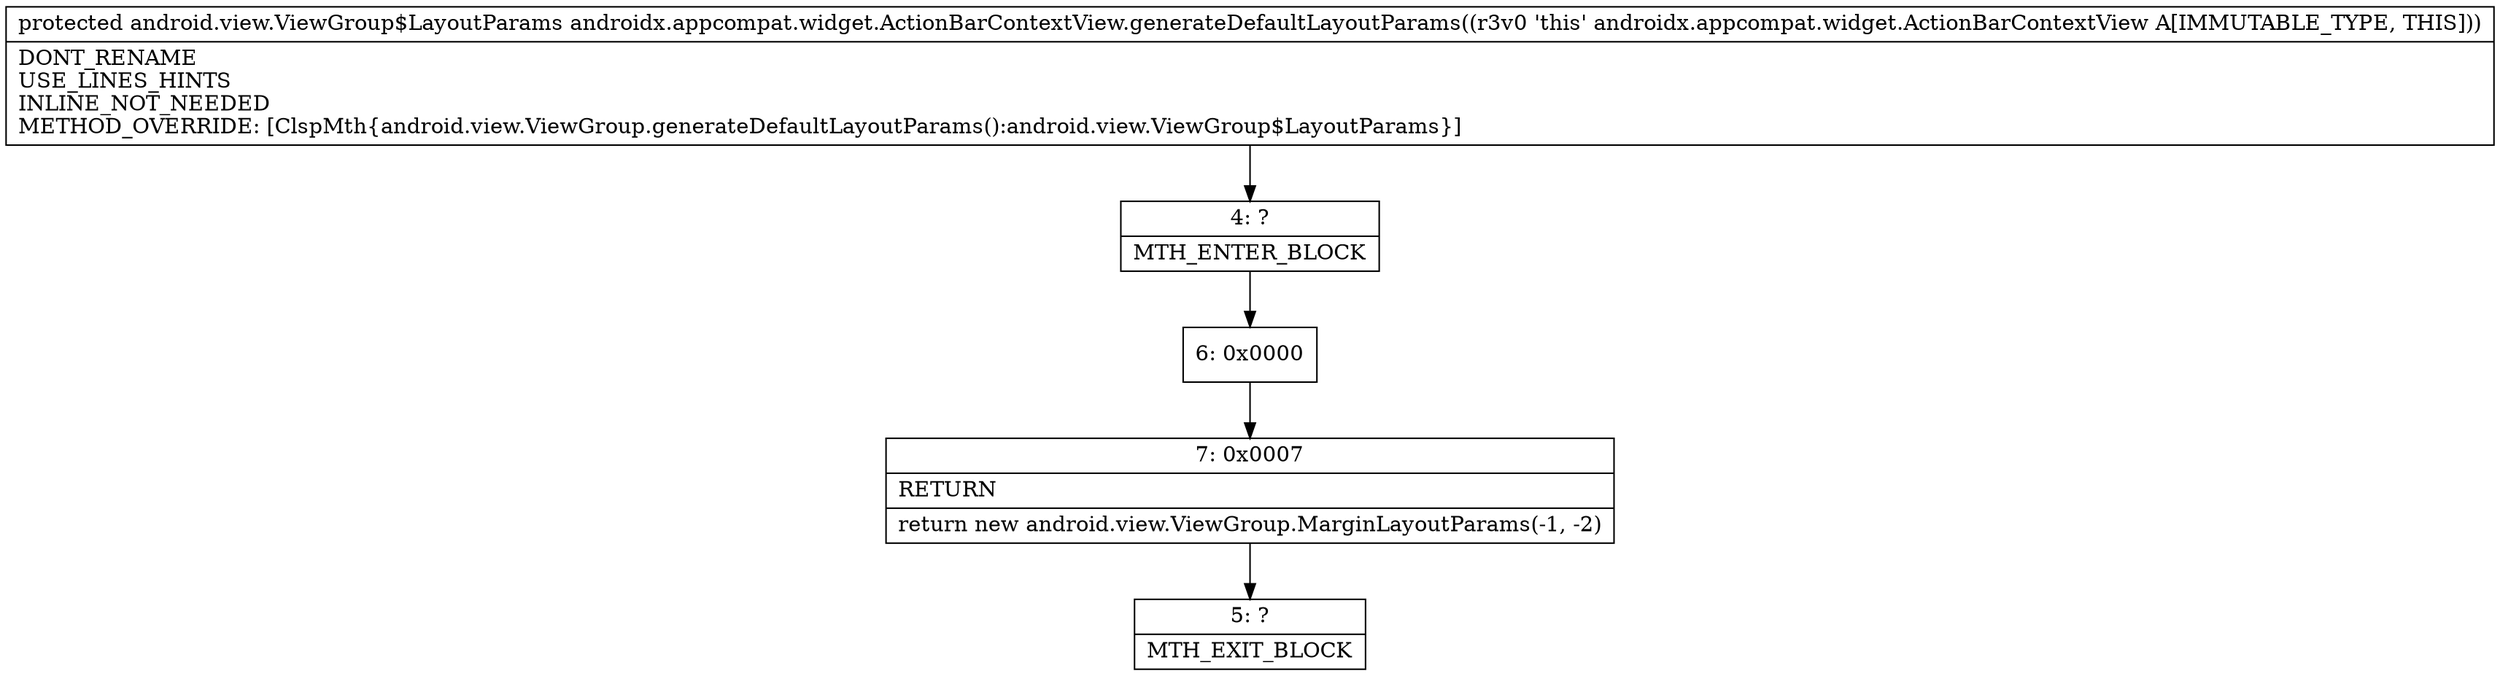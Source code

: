 digraph "CFG forandroidx.appcompat.widget.ActionBarContextView.generateDefaultLayoutParams()Landroid\/view\/ViewGroup$LayoutParams;" {
Node_4 [shape=record,label="{4\:\ ?|MTH_ENTER_BLOCK\l}"];
Node_6 [shape=record,label="{6\:\ 0x0000}"];
Node_7 [shape=record,label="{7\:\ 0x0007|RETURN\l|return new android.view.ViewGroup.MarginLayoutParams(\-1, \-2)\l}"];
Node_5 [shape=record,label="{5\:\ ?|MTH_EXIT_BLOCK\l}"];
MethodNode[shape=record,label="{protected android.view.ViewGroup$LayoutParams androidx.appcompat.widget.ActionBarContextView.generateDefaultLayoutParams((r3v0 'this' androidx.appcompat.widget.ActionBarContextView A[IMMUTABLE_TYPE, THIS]))  | DONT_RENAME\lUSE_LINES_HINTS\lINLINE_NOT_NEEDED\lMETHOD_OVERRIDE: [ClspMth\{android.view.ViewGroup.generateDefaultLayoutParams():android.view.ViewGroup$LayoutParams\}]\l}"];
MethodNode -> Node_4;Node_4 -> Node_6;
Node_6 -> Node_7;
Node_7 -> Node_5;
}

